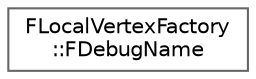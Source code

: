 digraph "Graphical Class Hierarchy"
{
 // INTERACTIVE_SVG=YES
 // LATEX_PDF_SIZE
  bgcolor="transparent";
  edge [fontname=Helvetica,fontsize=10,labelfontname=Helvetica,labelfontsize=10];
  node [fontname=Helvetica,fontsize=10,shape=box,height=0.2,width=0.4];
  rankdir="LR";
  Node0 [id="Node000000",label="FLocalVertexFactory\l::FDebugName",height=0.2,width=0.4,color="grey40", fillcolor="white", style="filled",URL="$dc/d7d/structFLocalVertexFactory_1_1FDebugName.html",tooltip=" "];
}
